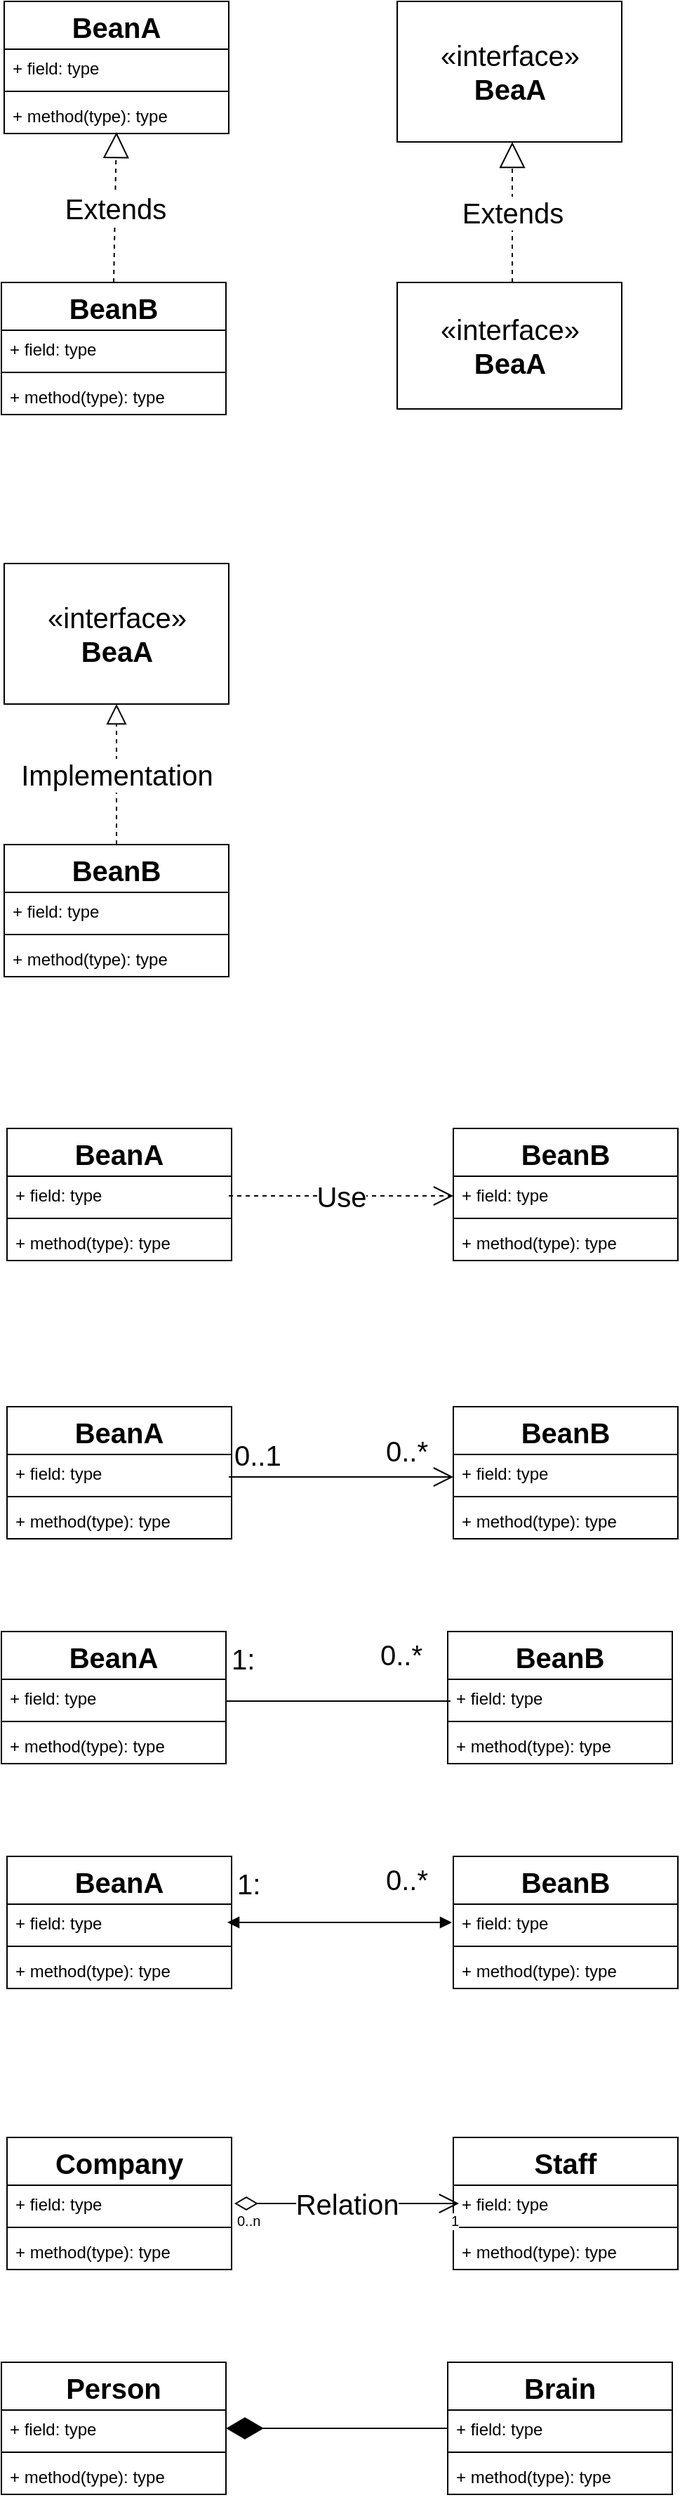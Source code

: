 <mxfile version="11.1.4" type="device"><diagram id="ErYk1C7J16shPg2j-KtX" name="Page-1"><mxGraphModel dx="1086" dy="808" grid="1" gridSize="10" guides="1" tooltips="1" connect="1" arrows="1" fold="1" page="1" pageScale="1" pageWidth="827" pageHeight="1169" math="0" shadow="0"><root><mxCell id="0"/><mxCell id="1" parent="0"/><mxCell id="6PwfmRdfNPCuvFiHM94A-4" value="BeanB" style="swimlane;fontStyle=1;align=center;verticalAlign=top;childLayout=stackLayout;horizontal=1;startSize=34;horizontalStack=0;resizeParent=1;resizeParentMax=0;resizeLast=0;collapsible=1;marginBottom=0;fontSize=20;" vertex="1" parent="1"><mxGeometry x="238" y="280" width="160" height="94" as="geometry"/></mxCell><mxCell id="6PwfmRdfNPCuvFiHM94A-5" value="+ field: type" style="text;strokeColor=none;fillColor=none;align=left;verticalAlign=top;spacingLeft=4;spacingRight=4;overflow=hidden;rotatable=0;points=[[0,0.5],[1,0.5]];portConstraint=eastwest;" vertex="1" parent="6PwfmRdfNPCuvFiHM94A-4"><mxGeometry y="34" width="160" height="26" as="geometry"/></mxCell><mxCell id="6PwfmRdfNPCuvFiHM94A-6" value="" style="line;strokeWidth=1;fillColor=none;align=left;verticalAlign=middle;spacingTop=-1;spacingLeft=3;spacingRight=3;rotatable=0;labelPosition=right;points=[];portConstraint=eastwest;" vertex="1" parent="6PwfmRdfNPCuvFiHM94A-4"><mxGeometry y="60" width="160" height="8" as="geometry"/></mxCell><mxCell id="6PwfmRdfNPCuvFiHM94A-7" value="+ method(type): type" style="text;strokeColor=none;fillColor=none;align=left;verticalAlign=top;spacingLeft=4;spacingRight=4;overflow=hidden;rotatable=0;points=[[0,0.5],[1,0.5]];portConstraint=eastwest;" vertex="1" parent="6PwfmRdfNPCuvFiHM94A-4"><mxGeometry y="68" width="160" height="26" as="geometry"/></mxCell><mxCell id="6PwfmRdfNPCuvFiHM94A-8" value="BeanA" style="swimlane;fontStyle=1;align=center;verticalAlign=top;childLayout=stackLayout;horizontal=1;startSize=34;horizontalStack=0;resizeParent=1;resizeParentMax=0;resizeLast=0;collapsible=1;marginBottom=0;fontSize=20;" vertex="1" parent="1"><mxGeometry x="240" y="80" width="160" height="94" as="geometry"/></mxCell><mxCell id="6PwfmRdfNPCuvFiHM94A-9" value="+ field: type" style="text;strokeColor=none;fillColor=none;align=left;verticalAlign=top;spacingLeft=4;spacingRight=4;overflow=hidden;rotatable=0;points=[[0,0.5],[1,0.5]];portConstraint=eastwest;" vertex="1" parent="6PwfmRdfNPCuvFiHM94A-8"><mxGeometry y="34" width="160" height="26" as="geometry"/></mxCell><mxCell id="6PwfmRdfNPCuvFiHM94A-10" value="" style="line;strokeWidth=1;fillColor=none;align=left;verticalAlign=middle;spacingTop=-1;spacingLeft=3;spacingRight=3;rotatable=0;labelPosition=right;points=[];portConstraint=eastwest;" vertex="1" parent="6PwfmRdfNPCuvFiHM94A-8"><mxGeometry y="60" width="160" height="8" as="geometry"/></mxCell><mxCell id="6PwfmRdfNPCuvFiHM94A-11" value="+ method(type): type" style="text;strokeColor=none;fillColor=none;align=left;verticalAlign=top;spacingLeft=4;spacingRight=4;overflow=hidden;rotatable=0;points=[[0,0.5],[1,0.5]];portConstraint=eastwest;" vertex="1" parent="6PwfmRdfNPCuvFiHM94A-8"><mxGeometry y="68" width="160" height="26" as="geometry"/></mxCell><mxCell id="6PwfmRdfNPCuvFiHM94A-12" value="«interface»&lt;br&gt;&lt;b&gt;BeaA&lt;/b&gt;" style="html=1;fontSize=20;" vertex="1" parent="1"><mxGeometry x="520" y="80" width="160" height="100" as="geometry"/></mxCell><mxCell id="6PwfmRdfNPCuvFiHM94A-13" value="«interface»&lt;br&gt;&lt;b&gt;BeaA&lt;/b&gt;" style="html=1;fontSize=20;" vertex="1" parent="1"><mxGeometry x="520" y="280" width="160" height="90" as="geometry"/></mxCell><mxCell id="6PwfmRdfNPCuvFiHM94A-15" value="«interface»&lt;br&gt;&lt;b&gt;BeaA&lt;/b&gt;" style="html=1;fontSize=20;" vertex="1" parent="1"><mxGeometry x="240" y="480" width="160" height="100" as="geometry"/></mxCell><mxCell id="6PwfmRdfNPCuvFiHM94A-16" value="BeanB" style="swimlane;fontStyle=1;align=center;verticalAlign=top;childLayout=stackLayout;horizontal=1;startSize=34;horizontalStack=0;resizeParent=1;resizeParentMax=0;resizeLast=0;collapsible=1;marginBottom=0;fontSize=20;" vertex="1" parent="1"><mxGeometry x="240" y="680" width="160" height="94" as="geometry"/></mxCell><mxCell id="6PwfmRdfNPCuvFiHM94A-17" value="+ field: type" style="text;strokeColor=none;fillColor=none;align=left;verticalAlign=top;spacingLeft=4;spacingRight=4;overflow=hidden;rotatable=0;points=[[0,0.5],[1,0.5]];portConstraint=eastwest;" vertex="1" parent="6PwfmRdfNPCuvFiHM94A-16"><mxGeometry y="34" width="160" height="26" as="geometry"/></mxCell><mxCell id="6PwfmRdfNPCuvFiHM94A-18" value="" style="line;strokeWidth=1;fillColor=none;align=left;verticalAlign=middle;spacingTop=-1;spacingLeft=3;spacingRight=3;rotatable=0;labelPosition=right;points=[];portConstraint=eastwest;" vertex="1" parent="6PwfmRdfNPCuvFiHM94A-16"><mxGeometry y="60" width="160" height="8" as="geometry"/></mxCell><mxCell id="6PwfmRdfNPCuvFiHM94A-19" value="+ method(type): type" style="text;strokeColor=none;fillColor=none;align=left;verticalAlign=top;spacingLeft=4;spacingRight=4;overflow=hidden;rotatable=0;points=[[0,0.5],[1,0.5]];portConstraint=eastwest;" vertex="1" parent="6PwfmRdfNPCuvFiHM94A-16"><mxGeometry y="68" width="160" height="26" as="geometry"/></mxCell><mxCell id="6PwfmRdfNPCuvFiHM94A-22" value="BeanB" style="swimlane;fontStyle=1;align=center;verticalAlign=top;childLayout=stackLayout;horizontal=1;startSize=34;horizontalStack=0;resizeParent=1;resizeParentMax=0;resizeLast=0;collapsible=1;marginBottom=0;fontSize=20;" vertex="1" parent="1"><mxGeometry x="560" y="882" width="160" height="94" as="geometry"/></mxCell><mxCell id="6PwfmRdfNPCuvFiHM94A-23" value="+ field: type" style="text;strokeColor=none;fillColor=none;align=left;verticalAlign=top;spacingLeft=4;spacingRight=4;overflow=hidden;rotatable=0;points=[[0,0.5],[1,0.5]];portConstraint=eastwest;" vertex="1" parent="6PwfmRdfNPCuvFiHM94A-22"><mxGeometry y="34" width="160" height="26" as="geometry"/></mxCell><mxCell id="6PwfmRdfNPCuvFiHM94A-24" value="" style="line;strokeWidth=1;fillColor=none;align=left;verticalAlign=middle;spacingTop=-1;spacingLeft=3;spacingRight=3;rotatable=0;labelPosition=right;points=[];portConstraint=eastwest;" vertex="1" parent="6PwfmRdfNPCuvFiHM94A-22"><mxGeometry y="60" width="160" height="8" as="geometry"/></mxCell><mxCell id="6PwfmRdfNPCuvFiHM94A-25" value="+ method(type): type" style="text;strokeColor=none;fillColor=none;align=left;verticalAlign=top;spacingLeft=4;spacingRight=4;overflow=hidden;rotatable=0;points=[[0,0.5],[1,0.5]];portConstraint=eastwest;" vertex="1" parent="6PwfmRdfNPCuvFiHM94A-22"><mxGeometry y="68" width="160" height="26" as="geometry"/></mxCell><mxCell id="6PwfmRdfNPCuvFiHM94A-26" value="BeanA" style="swimlane;fontStyle=1;align=center;verticalAlign=top;childLayout=stackLayout;horizontal=1;startSize=34;horizontalStack=0;resizeParent=1;resizeParentMax=0;resizeLast=0;collapsible=1;marginBottom=0;fontSize=20;" vertex="1" parent="1"><mxGeometry x="242" y="882" width="160" height="94" as="geometry"/></mxCell><mxCell id="6PwfmRdfNPCuvFiHM94A-27" value="+ field: type" style="text;strokeColor=none;fillColor=none;align=left;verticalAlign=top;spacingLeft=4;spacingRight=4;overflow=hidden;rotatable=0;points=[[0,0.5],[1,0.5]];portConstraint=eastwest;" vertex="1" parent="6PwfmRdfNPCuvFiHM94A-26"><mxGeometry y="34" width="160" height="26" as="geometry"/></mxCell><mxCell id="6PwfmRdfNPCuvFiHM94A-28" value="" style="line;strokeWidth=1;fillColor=none;align=left;verticalAlign=middle;spacingTop=-1;spacingLeft=3;spacingRight=3;rotatable=0;labelPosition=right;points=[];portConstraint=eastwest;" vertex="1" parent="6PwfmRdfNPCuvFiHM94A-26"><mxGeometry y="60" width="160" height="8" as="geometry"/></mxCell><mxCell id="6PwfmRdfNPCuvFiHM94A-29" value="+ method(type): type" style="text;strokeColor=none;fillColor=none;align=left;verticalAlign=top;spacingLeft=4;spacingRight=4;overflow=hidden;rotatable=0;points=[[0,0.5],[1,0.5]];portConstraint=eastwest;" vertex="1" parent="6PwfmRdfNPCuvFiHM94A-26"><mxGeometry y="68" width="160" height="26" as="geometry"/></mxCell><mxCell id="6PwfmRdfNPCuvFiHM94A-30" value="Use" style="endArrow=open;endSize=12;dashed=1;html=1;fontSize=20;" edge="1" parent="1"><mxGeometry width="160" relative="1" as="geometry"><mxPoint x="400" y="930" as="sourcePoint"/><mxPoint x="560" y="930" as="targetPoint"/></mxGeometry></mxCell><mxCell id="6PwfmRdfNPCuvFiHM94A-31" value="Implementation" style="endArrow=block;dashed=1;endFill=0;endSize=12;html=1;fontSize=20;exitX=0.5;exitY=0;exitDx=0;exitDy=0;entryX=0.5;entryY=1;entryDx=0;entryDy=0;" edge="1" parent="1" source="6PwfmRdfNPCuvFiHM94A-16" target="6PwfmRdfNPCuvFiHM94A-15"><mxGeometry width="160" relative="1" as="geometry"><mxPoint x="300" y="630" as="sourcePoint"/><mxPoint x="460" y="630" as="targetPoint"/></mxGeometry></mxCell><mxCell id="6PwfmRdfNPCuvFiHM94A-32" value="Extends" style="endArrow=block;endSize=16;endFill=0;html=1;dashed=1;fontSize=20;entryX=0.5;entryY=0.962;entryDx=0;entryDy=0;entryPerimeter=0;exitX=0.5;exitY=0;exitDx=0;exitDy=0;" edge="1" parent="1" source="6PwfmRdfNPCuvFiHM94A-4" target="6PwfmRdfNPCuvFiHM94A-11"><mxGeometry width="160" relative="1" as="geometry"><mxPoint x="60" y="230" as="sourcePoint"/><mxPoint x="220" y="230" as="targetPoint"/></mxGeometry></mxCell><mxCell id="6PwfmRdfNPCuvFiHM94A-33" value="Extends" style="endArrow=block;endSize=16;endFill=0;html=1;dashed=1;fontSize=20;entryX=0.5;entryY=0.962;entryDx=0;entryDy=0;entryPerimeter=0;" edge="1" parent="1"><mxGeometry width="160" relative="1" as="geometry"><mxPoint x="602" y="280" as="sourcePoint"/><mxPoint x="602" y="180.012" as="targetPoint"/></mxGeometry></mxCell><mxCell id="6PwfmRdfNPCuvFiHM94A-34" value="BeanB" style="swimlane;fontStyle=1;align=center;verticalAlign=top;childLayout=stackLayout;horizontal=1;startSize=34;horizontalStack=0;resizeParent=1;resizeParentMax=0;resizeLast=0;collapsible=1;marginBottom=0;fontSize=20;" vertex="1" parent="1"><mxGeometry x="560" y="1080" width="160" height="94" as="geometry"/></mxCell><mxCell id="6PwfmRdfNPCuvFiHM94A-35" value="+ field: type" style="text;strokeColor=none;fillColor=none;align=left;verticalAlign=top;spacingLeft=4;spacingRight=4;overflow=hidden;rotatable=0;points=[[0,0.5],[1,0.5]];portConstraint=eastwest;" vertex="1" parent="6PwfmRdfNPCuvFiHM94A-34"><mxGeometry y="34" width="160" height="26" as="geometry"/></mxCell><mxCell id="6PwfmRdfNPCuvFiHM94A-36" value="" style="line;strokeWidth=1;fillColor=none;align=left;verticalAlign=middle;spacingTop=-1;spacingLeft=3;spacingRight=3;rotatable=0;labelPosition=right;points=[];portConstraint=eastwest;" vertex="1" parent="6PwfmRdfNPCuvFiHM94A-34"><mxGeometry y="60" width="160" height="8" as="geometry"/></mxCell><mxCell id="6PwfmRdfNPCuvFiHM94A-37" value="+ method(type): type" style="text;strokeColor=none;fillColor=none;align=left;verticalAlign=top;spacingLeft=4;spacingRight=4;overflow=hidden;rotatable=0;points=[[0,0.5],[1,0.5]];portConstraint=eastwest;" vertex="1" parent="6PwfmRdfNPCuvFiHM94A-34"><mxGeometry y="68" width="160" height="26" as="geometry"/></mxCell><mxCell id="6PwfmRdfNPCuvFiHM94A-38" value="BeanA" style="swimlane;fontStyle=1;align=center;verticalAlign=top;childLayout=stackLayout;horizontal=1;startSize=34;horizontalStack=0;resizeParent=1;resizeParentMax=0;resizeLast=0;collapsible=1;marginBottom=0;fontSize=20;" vertex="1" parent="1"><mxGeometry x="242" y="1080" width="160" height="94" as="geometry"/></mxCell><mxCell id="6PwfmRdfNPCuvFiHM94A-39" value="+ field: type" style="text;strokeColor=none;fillColor=none;align=left;verticalAlign=top;spacingLeft=4;spacingRight=4;overflow=hidden;rotatable=0;points=[[0,0.5],[1,0.5]];portConstraint=eastwest;" vertex="1" parent="6PwfmRdfNPCuvFiHM94A-38"><mxGeometry y="34" width="160" height="26" as="geometry"/></mxCell><mxCell id="6PwfmRdfNPCuvFiHM94A-40" value="" style="line;strokeWidth=1;fillColor=none;align=left;verticalAlign=middle;spacingTop=-1;spacingLeft=3;spacingRight=3;rotatable=0;labelPosition=right;points=[];portConstraint=eastwest;" vertex="1" parent="6PwfmRdfNPCuvFiHM94A-38"><mxGeometry y="60" width="160" height="8" as="geometry"/></mxCell><mxCell id="6PwfmRdfNPCuvFiHM94A-41" value="+ method(type): type" style="text;strokeColor=none;fillColor=none;align=left;verticalAlign=top;spacingLeft=4;spacingRight=4;overflow=hidden;rotatable=0;points=[[0,0.5],[1,0.5]];portConstraint=eastwest;" vertex="1" parent="6PwfmRdfNPCuvFiHM94A-38"><mxGeometry y="68" width="160" height="26" as="geometry"/></mxCell><mxCell id="6PwfmRdfNPCuvFiHM94A-43" value="" style="endArrow=none;html=1;edgeStyle=orthogonalEdgeStyle;fontSize=20;" edge="1" parent="1"><mxGeometry relative="1" as="geometry"><mxPoint x="398" y="1289.5" as="sourcePoint"/><mxPoint x="558" y="1289.5" as="targetPoint"/></mxGeometry></mxCell><mxCell id="6PwfmRdfNPCuvFiHM94A-49" value="" style="endArrow=open;endFill=1;endSize=12;html=1;fontSize=20;" edge="1" parent="1"><mxGeometry width="160" relative="1" as="geometry"><mxPoint x="400" y="1130" as="sourcePoint"/><mxPoint x="560" y="1130" as="targetPoint"/></mxGeometry></mxCell><mxCell id="6PwfmRdfNPCuvFiHM94A-50" value="0..1" style="text;html=1;resizable=0;points=[];autosize=1;align=left;verticalAlign=top;spacingTop=-4;fontSize=20;" vertex="1" parent="1"><mxGeometry x="402" y="1100" width="50" height="30" as="geometry"/></mxCell><mxCell id="6PwfmRdfNPCuvFiHM94A-51" value="0..*" style="text;html=1;resizable=0;points=[];autosize=1;align=left;verticalAlign=top;spacingTop=-4;fontSize=20;" vertex="1" parent="1"><mxGeometry x="510" y="1097" width="50" height="30" as="geometry"/></mxCell><mxCell id="6PwfmRdfNPCuvFiHM94A-52" value="BeanB" style="swimlane;fontStyle=1;align=center;verticalAlign=top;childLayout=stackLayout;horizontal=1;startSize=34;horizontalStack=0;resizeParent=1;resizeParentMax=0;resizeLast=0;collapsible=1;marginBottom=0;fontSize=20;" vertex="1" parent="1"><mxGeometry x="556" y="1240" width="160" height="94" as="geometry"/></mxCell><mxCell id="6PwfmRdfNPCuvFiHM94A-53" value="+ field: type" style="text;strokeColor=none;fillColor=none;align=left;verticalAlign=top;spacingLeft=4;spacingRight=4;overflow=hidden;rotatable=0;points=[[0,0.5],[1,0.5]];portConstraint=eastwest;" vertex="1" parent="6PwfmRdfNPCuvFiHM94A-52"><mxGeometry y="34" width="160" height="26" as="geometry"/></mxCell><mxCell id="6PwfmRdfNPCuvFiHM94A-54" value="" style="line;strokeWidth=1;fillColor=none;align=left;verticalAlign=middle;spacingTop=-1;spacingLeft=3;spacingRight=3;rotatable=0;labelPosition=right;points=[];portConstraint=eastwest;" vertex="1" parent="6PwfmRdfNPCuvFiHM94A-52"><mxGeometry y="60" width="160" height="8" as="geometry"/></mxCell><mxCell id="6PwfmRdfNPCuvFiHM94A-55" value="+ method(type): type" style="text;strokeColor=none;fillColor=none;align=left;verticalAlign=top;spacingLeft=4;spacingRight=4;overflow=hidden;rotatable=0;points=[[0,0.5],[1,0.5]];portConstraint=eastwest;" vertex="1" parent="6PwfmRdfNPCuvFiHM94A-52"><mxGeometry y="68" width="160" height="26" as="geometry"/></mxCell><mxCell id="6PwfmRdfNPCuvFiHM94A-56" value="BeanA" style="swimlane;fontStyle=1;align=center;verticalAlign=top;childLayout=stackLayout;horizontal=1;startSize=34;horizontalStack=0;resizeParent=1;resizeParentMax=0;resizeLast=0;collapsible=1;marginBottom=0;fontSize=20;" vertex="1" parent="1"><mxGeometry x="238" y="1240" width="160" height="94" as="geometry"/></mxCell><mxCell id="6PwfmRdfNPCuvFiHM94A-57" value="+ field: type" style="text;strokeColor=none;fillColor=none;align=left;verticalAlign=top;spacingLeft=4;spacingRight=4;overflow=hidden;rotatable=0;points=[[0,0.5],[1,0.5]];portConstraint=eastwest;" vertex="1" parent="6PwfmRdfNPCuvFiHM94A-56"><mxGeometry y="34" width="160" height="26" as="geometry"/></mxCell><mxCell id="6PwfmRdfNPCuvFiHM94A-58" value="" style="line;strokeWidth=1;fillColor=none;align=left;verticalAlign=middle;spacingTop=-1;spacingLeft=3;spacingRight=3;rotatable=0;labelPosition=right;points=[];portConstraint=eastwest;" vertex="1" parent="6PwfmRdfNPCuvFiHM94A-56"><mxGeometry y="60" width="160" height="8" as="geometry"/></mxCell><mxCell id="6PwfmRdfNPCuvFiHM94A-59" value="+ method(type): type" style="text;strokeColor=none;fillColor=none;align=left;verticalAlign=top;spacingLeft=4;spacingRight=4;overflow=hidden;rotatable=0;points=[[0,0.5],[1,0.5]];portConstraint=eastwest;" vertex="1" parent="6PwfmRdfNPCuvFiHM94A-56"><mxGeometry y="68" width="160" height="26" as="geometry"/></mxCell><mxCell id="6PwfmRdfNPCuvFiHM94A-61" value="1:" style="text;html=1;resizable=0;points=[];autosize=1;align=left;verticalAlign=top;spacingTop=-4;fontSize=20;" vertex="1" parent="1"><mxGeometry x="400" y="1245" width="30" height="30" as="geometry"/></mxCell><mxCell id="6PwfmRdfNPCuvFiHM94A-62" value="0..*" style="text;html=1;resizable=0;points=[];autosize=1;align=left;verticalAlign=top;spacingTop=-4;fontSize=20;" vertex="1" parent="1"><mxGeometry x="506" y="1242" width="50" height="30" as="geometry"/></mxCell><mxCell id="6PwfmRdfNPCuvFiHM94A-66" value="BeanB" style="swimlane;fontStyle=1;align=center;verticalAlign=top;childLayout=stackLayout;horizontal=1;startSize=34;horizontalStack=0;resizeParent=1;resizeParentMax=0;resizeLast=0;collapsible=1;marginBottom=0;fontSize=20;" vertex="1" parent="1"><mxGeometry x="560" y="1400" width="160" height="94" as="geometry"/></mxCell><mxCell id="6PwfmRdfNPCuvFiHM94A-67" value="+ field: type" style="text;strokeColor=none;fillColor=none;align=left;verticalAlign=top;spacingLeft=4;spacingRight=4;overflow=hidden;rotatable=0;points=[[0,0.5],[1,0.5]];portConstraint=eastwest;" vertex="1" parent="6PwfmRdfNPCuvFiHM94A-66"><mxGeometry y="34" width="160" height="26" as="geometry"/></mxCell><mxCell id="6PwfmRdfNPCuvFiHM94A-68" value="" style="line;strokeWidth=1;fillColor=none;align=left;verticalAlign=middle;spacingTop=-1;spacingLeft=3;spacingRight=3;rotatable=0;labelPosition=right;points=[];portConstraint=eastwest;" vertex="1" parent="6PwfmRdfNPCuvFiHM94A-66"><mxGeometry y="60" width="160" height="8" as="geometry"/></mxCell><mxCell id="6PwfmRdfNPCuvFiHM94A-69" value="+ method(type): type" style="text;strokeColor=none;fillColor=none;align=left;verticalAlign=top;spacingLeft=4;spacingRight=4;overflow=hidden;rotatable=0;points=[[0,0.5],[1,0.5]];portConstraint=eastwest;" vertex="1" parent="6PwfmRdfNPCuvFiHM94A-66"><mxGeometry y="68" width="160" height="26" as="geometry"/></mxCell><mxCell id="6PwfmRdfNPCuvFiHM94A-70" value="BeanA" style="swimlane;fontStyle=1;align=center;verticalAlign=top;childLayout=stackLayout;horizontal=1;startSize=34;horizontalStack=0;resizeParent=1;resizeParentMax=0;resizeLast=0;collapsible=1;marginBottom=0;fontSize=20;" vertex="1" parent="1"><mxGeometry x="242" y="1400" width="160" height="94" as="geometry"/></mxCell><mxCell id="6PwfmRdfNPCuvFiHM94A-71" value="+ field: type" style="text;strokeColor=none;fillColor=none;align=left;verticalAlign=top;spacingLeft=4;spacingRight=4;overflow=hidden;rotatable=0;points=[[0,0.5],[1,0.5]];portConstraint=eastwest;" vertex="1" parent="6PwfmRdfNPCuvFiHM94A-70"><mxGeometry y="34" width="160" height="26" as="geometry"/></mxCell><mxCell id="6PwfmRdfNPCuvFiHM94A-72" value="" style="line;strokeWidth=1;fillColor=none;align=left;verticalAlign=middle;spacingTop=-1;spacingLeft=3;spacingRight=3;rotatable=0;labelPosition=right;points=[];portConstraint=eastwest;" vertex="1" parent="6PwfmRdfNPCuvFiHM94A-70"><mxGeometry y="60" width="160" height="8" as="geometry"/></mxCell><mxCell id="6PwfmRdfNPCuvFiHM94A-73" value="+ method(type): type" style="text;strokeColor=none;fillColor=none;align=left;verticalAlign=top;spacingLeft=4;spacingRight=4;overflow=hidden;rotatable=0;points=[[0,0.5],[1,0.5]];portConstraint=eastwest;" vertex="1" parent="6PwfmRdfNPCuvFiHM94A-70"><mxGeometry y="68" width="160" height="26" as="geometry"/></mxCell><mxCell id="6PwfmRdfNPCuvFiHM94A-74" value="1:" style="text;html=1;resizable=0;points=[];autosize=1;align=left;verticalAlign=top;spacingTop=-4;fontSize=20;" vertex="1" parent="1"><mxGeometry x="404" y="1405" width="30" height="30" as="geometry"/></mxCell><mxCell id="6PwfmRdfNPCuvFiHM94A-75" value="0..*" style="text;html=1;resizable=0;points=[];autosize=1;align=left;verticalAlign=top;spacingTop=-4;fontSize=20;" vertex="1" parent="1"><mxGeometry x="510" y="1402" width="50" height="30" as="geometry"/></mxCell><mxCell id="6PwfmRdfNPCuvFiHM94A-76" value="" style="endArrow=block;startArrow=block;endFill=1;startFill=1;html=1;fontSize=20;" edge="1" parent="1"><mxGeometry width="160" relative="1" as="geometry"><mxPoint x="399" y="1447" as="sourcePoint"/><mxPoint x="559" y="1447" as="targetPoint"/></mxGeometry></mxCell><mxCell id="6PwfmRdfNPCuvFiHM94A-90" value="Staff" style="swimlane;fontStyle=1;align=center;verticalAlign=top;childLayout=stackLayout;horizontal=1;startSize=34;horizontalStack=0;resizeParent=1;resizeParentMax=0;resizeLast=0;collapsible=1;marginBottom=0;fontSize=20;" vertex="1" parent="1"><mxGeometry x="560" y="1600" width="160" height="94" as="geometry"/></mxCell><mxCell id="6PwfmRdfNPCuvFiHM94A-91" value="+ field: type" style="text;strokeColor=none;fillColor=none;align=left;verticalAlign=top;spacingLeft=4;spacingRight=4;overflow=hidden;rotatable=0;points=[[0,0.5],[1,0.5]];portConstraint=eastwest;" vertex="1" parent="6PwfmRdfNPCuvFiHM94A-90"><mxGeometry y="34" width="160" height="26" as="geometry"/></mxCell><mxCell id="6PwfmRdfNPCuvFiHM94A-92" value="" style="line;strokeWidth=1;fillColor=none;align=left;verticalAlign=middle;spacingTop=-1;spacingLeft=3;spacingRight=3;rotatable=0;labelPosition=right;points=[];portConstraint=eastwest;" vertex="1" parent="6PwfmRdfNPCuvFiHM94A-90"><mxGeometry y="60" width="160" height="8" as="geometry"/></mxCell><mxCell id="6PwfmRdfNPCuvFiHM94A-93" value="+ method(type): type" style="text;strokeColor=none;fillColor=none;align=left;verticalAlign=top;spacingLeft=4;spacingRight=4;overflow=hidden;rotatable=0;points=[[0,0.5],[1,0.5]];portConstraint=eastwest;" vertex="1" parent="6PwfmRdfNPCuvFiHM94A-90"><mxGeometry y="68" width="160" height="26" as="geometry"/></mxCell><mxCell id="6PwfmRdfNPCuvFiHM94A-94" value="Company" style="swimlane;fontStyle=1;align=center;verticalAlign=top;childLayout=stackLayout;horizontal=1;startSize=34;horizontalStack=0;resizeParent=1;resizeParentMax=0;resizeLast=0;collapsible=1;marginBottom=0;fontSize=20;" vertex="1" parent="1"><mxGeometry x="242" y="1600" width="160" height="94" as="geometry"/></mxCell><mxCell id="6PwfmRdfNPCuvFiHM94A-95" value="+ field: type" style="text;strokeColor=none;fillColor=none;align=left;verticalAlign=top;spacingLeft=4;spacingRight=4;overflow=hidden;rotatable=0;points=[[0,0.5],[1,0.5]];portConstraint=eastwest;" vertex="1" parent="6PwfmRdfNPCuvFiHM94A-94"><mxGeometry y="34" width="160" height="26" as="geometry"/></mxCell><mxCell id="6PwfmRdfNPCuvFiHM94A-96" value="" style="line;strokeWidth=1;fillColor=none;align=left;verticalAlign=middle;spacingTop=-1;spacingLeft=3;spacingRight=3;rotatable=0;labelPosition=right;points=[];portConstraint=eastwest;" vertex="1" parent="6PwfmRdfNPCuvFiHM94A-94"><mxGeometry y="60" width="160" height="8" as="geometry"/></mxCell><mxCell id="6PwfmRdfNPCuvFiHM94A-97" value="+ method(type): type" style="text;strokeColor=none;fillColor=none;align=left;verticalAlign=top;spacingLeft=4;spacingRight=4;overflow=hidden;rotatable=0;points=[[0,0.5],[1,0.5]];portConstraint=eastwest;" vertex="1" parent="6PwfmRdfNPCuvFiHM94A-94"><mxGeometry y="68" width="160" height="26" as="geometry"/></mxCell><mxCell id="6PwfmRdfNPCuvFiHM94A-101" value="Relation" style="endArrow=open;html=1;endSize=12;startArrow=diamondThin;startSize=14;startFill=0;edgeStyle=orthogonalEdgeStyle;fontSize=20;" edge="1" parent="1"><mxGeometry relative="1" as="geometry"><mxPoint x="404" y="1647" as="sourcePoint"/><mxPoint x="564" y="1647" as="targetPoint"/></mxGeometry></mxCell><mxCell id="6PwfmRdfNPCuvFiHM94A-102" value="0..n" style="resizable=0;html=1;align=left;verticalAlign=top;labelBackgroundColor=#ffffff;fontSize=10;" connectable="0" vertex="1" parent="6PwfmRdfNPCuvFiHM94A-101"><mxGeometry x="-1" relative="1" as="geometry"/></mxCell><mxCell id="6PwfmRdfNPCuvFiHM94A-103" value="1" style="resizable=0;html=1;align=right;verticalAlign=top;labelBackgroundColor=#ffffff;fontSize=10;" connectable="0" vertex="1" parent="6PwfmRdfNPCuvFiHM94A-101"><mxGeometry x="1" relative="1" as="geometry"/></mxCell><mxCell id="6PwfmRdfNPCuvFiHM94A-104" value="Brain" style="swimlane;fontStyle=1;align=center;verticalAlign=top;childLayout=stackLayout;horizontal=1;startSize=34;horizontalStack=0;resizeParent=1;resizeParentMax=0;resizeLast=0;collapsible=1;marginBottom=0;fontSize=20;" vertex="1" parent="1"><mxGeometry x="556" y="1760" width="160" height="94" as="geometry"/></mxCell><mxCell id="6PwfmRdfNPCuvFiHM94A-105" value="+ field: type" style="text;strokeColor=none;fillColor=none;align=left;verticalAlign=top;spacingLeft=4;spacingRight=4;overflow=hidden;rotatable=0;points=[[0,0.5],[1,0.5]];portConstraint=eastwest;" vertex="1" parent="6PwfmRdfNPCuvFiHM94A-104"><mxGeometry y="34" width="160" height="26" as="geometry"/></mxCell><mxCell id="6PwfmRdfNPCuvFiHM94A-106" value="" style="line;strokeWidth=1;fillColor=none;align=left;verticalAlign=middle;spacingTop=-1;spacingLeft=3;spacingRight=3;rotatable=0;labelPosition=right;points=[];portConstraint=eastwest;" vertex="1" parent="6PwfmRdfNPCuvFiHM94A-104"><mxGeometry y="60" width="160" height="8" as="geometry"/></mxCell><mxCell id="6PwfmRdfNPCuvFiHM94A-107" value="+ method(type): type" style="text;strokeColor=none;fillColor=none;align=left;verticalAlign=top;spacingLeft=4;spacingRight=4;overflow=hidden;rotatable=0;points=[[0,0.5],[1,0.5]];portConstraint=eastwest;" vertex="1" parent="6PwfmRdfNPCuvFiHM94A-104"><mxGeometry y="68" width="160" height="26" as="geometry"/></mxCell><mxCell id="6PwfmRdfNPCuvFiHM94A-108" value="Person" style="swimlane;fontStyle=1;align=center;verticalAlign=top;childLayout=stackLayout;horizontal=1;startSize=34;horizontalStack=0;resizeParent=1;resizeParentMax=0;resizeLast=0;collapsible=1;marginBottom=0;fontSize=20;" vertex="1" parent="1"><mxGeometry x="238" y="1760" width="160" height="94" as="geometry"/></mxCell><mxCell id="6PwfmRdfNPCuvFiHM94A-109" value="+ field: type" style="text;strokeColor=none;fillColor=none;align=left;verticalAlign=top;spacingLeft=4;spacingRight=4;overflow=hidden;rotatable=0;points=[[0,0.5],[1,0.5]];portConstraint=eastwest;" vertex="1" parent="6PwfmRdfNPCuvFiHM94A-108"><mxGeometry y="34" width="160" height="26" as="geometry"/></mxCell><mxCell id="6PwfmRdfNPCuvFiHM94A-110" value="" style="line;strokeWidth=1;fillColor=none;align=left;verticalAlign=middle;spacingTop=-1;spacingLeft=3;spacingRight=3;rotatable=0;labelPosition=right;points=[];portConstraint=eastwest;" vertex="1" parent="6PwfmRdfNPCuvFiHM94A-108"><mxGeometry y="60" width="160" height="8" as="geometry"/></mxCell><mxCell id="6PwfmRdfNPCuvFiHM94A-111" value="+ method(type): type" style="text;strokeColor=none;fillColor=none;align=left;verticalAlign=top;spacingLeft=4;spacingRight=4;overflow=hidden;rotatable=0;points=[[0,0.5],[1,0.5]];portConstraint=eastwest;" vertex="1" parent="6PwfmRdfNPCuvFiHM94A-108"><mxGeometry y="68" width="160" height="26" as="geometry"/></mxCell><mxCell id="6PwfmRdfNPCuvFiHM94A-115" value="" style="endArrow=diamondThin;endFill=1;endSize=24;html=1;fontSize=20;exitX=0;exitY=0.5;exitDx=0;exitDy=0;entryX=1;entryY=0.5;entryDx=0;entryDy=0;" edge="1" parent="1" source="6PwfmRdfNPCuvFiHM94A-105" target="6PwfmRdfNPCuvFiHM94A-109"><mxGeometry width="160" relative="1" as="geometry"><mxPoint x="330" y="1950" as="sourcePoint"/><mxPoint x="490" y="1950" as="targetPoint"/></mxGeometry></mxCell></root></mxGraphModel></diagram></mxfile>